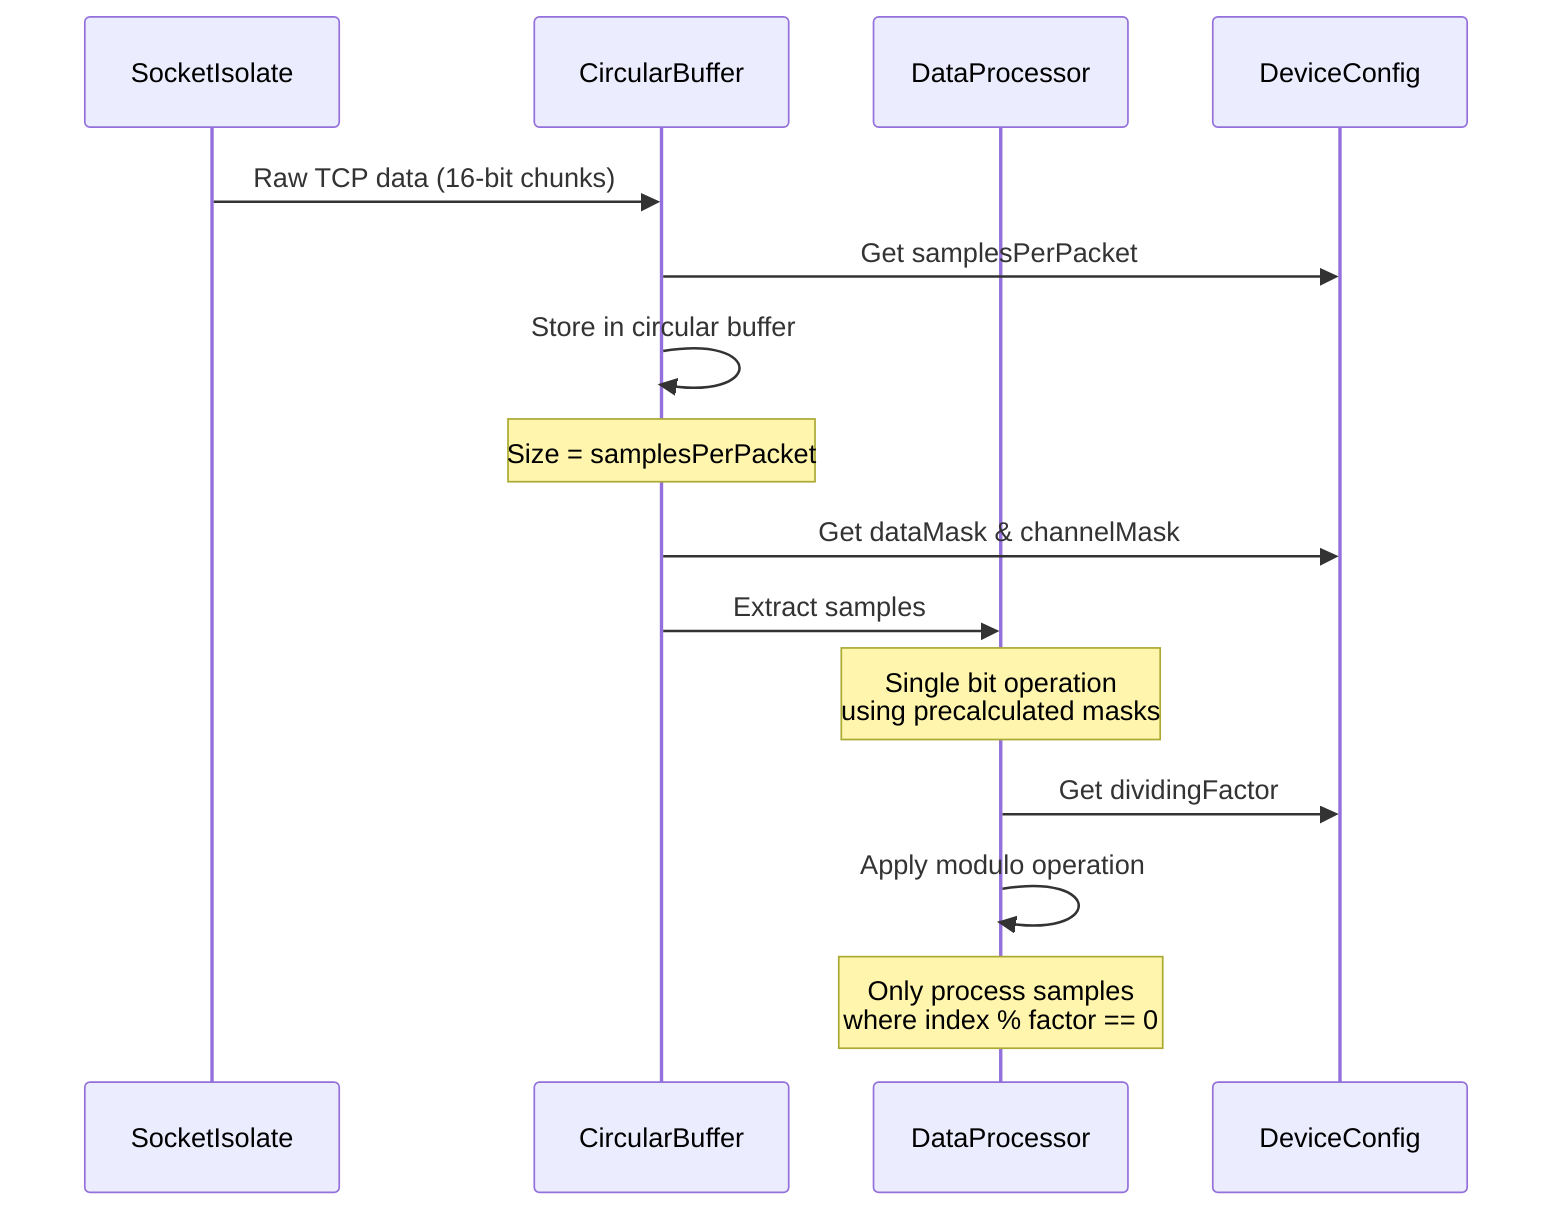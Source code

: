 sequenceDiagram
    participant Socket as SocketIsolate
    participant Buffer as CircularBuffer
    participant Processor as DataProcessor
    participant Config as DeviceConfig

    Socket->>Buffer: Raw TCP data (16-bit chunks)
    Buffer->>Config: Get samplesPerPacket
    Buffer->>Buffer: Store in circular buffer
    Note over Buffer: Size = samplesPerPacket
    Buffer->>Config: Get dataMask & channelMask
    Buffer->>Processor: Extract samples
    Note over Processor: Single bit operation<br>using precalculated masks
    Processor->>Config: Get dividingFactor
    Processor->>Processor: Apply modulo operation
    Note over Processor: Only process samples<br>where index % factor == 0